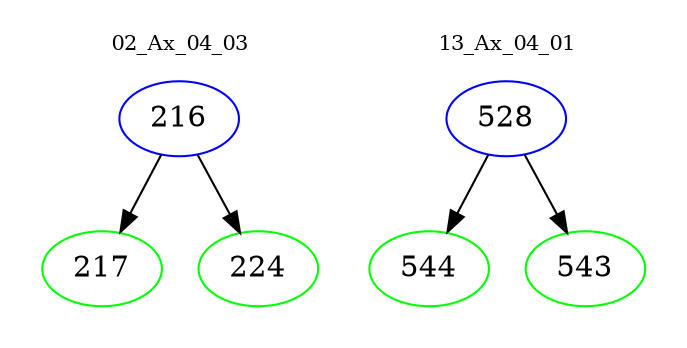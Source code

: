 digraph{
subgraph cluster_0 {
color = white
label = "02_Ax_04_03";
fontsize=10;
T0_216 [label="216", color="blue"]
T0_216 -> T0_217 [color="black"]
T0_217 [label="217", color="green"]
T0_216 -> T0_224 [color="black"]
T0_224 [label="224", color="green"]
}
subgraph cluster_1 {
color = white
label = "13_Ax_04_01";
fontsize=10;
T1_528 [label="528", color="blue"]
T1_528 -> T1_544 [color="black"]
T1_544 [label="544", color="green"]
T1_528 -> T1_543 [color="black"]
T1_543 [label="543", color="green"]
}
}
